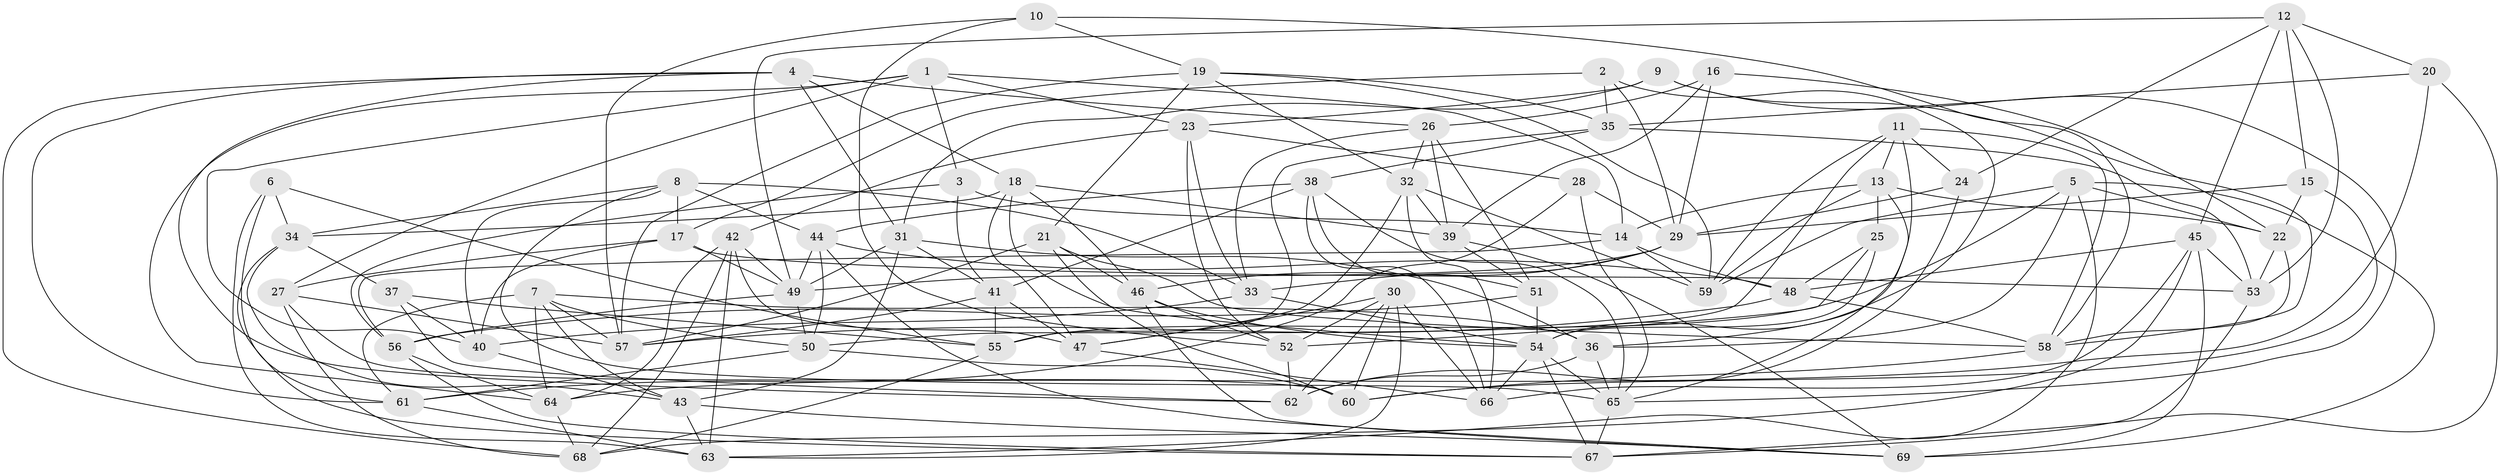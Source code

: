 // original degree distribution, {4: 1.0}
// Generated by graph-tools (version 1.1) at 2025/50/03/09/25 03:50:52]
// undirected, 69 vertices, 199 edges
graph export_dot {
graph [start="1"]
  node [color=gray90,style=filled];
  1;
  2;
  3;
  4;
  5;
  6;
  7;
  8;
  9;
  10;
  11;
  12;
  13;
  14;
  15;
  16;
  17;
  18;
  19;
  20;
  21;
  22;
  23;
  24;
  25;
  26;
  27;
  28;
  29;
  30;
  31;
  32;
  33;
  34;
  35;
  36;
  37;
  38;
  39;
  40;
  41;
  42;
  43;
  44;
  45;
  46;
  47;
  48;
  49;
  50;
  51;
  52;
  53;
  54;
  55;
  56;
  57;
  58;
  59;
  60;
  61;
  62;
  63;
  64;
  65;
  66;
  67;
  68;
  69;
  1 -- 3 [weight=1.0];
  1 -- 14 [weight=1.0];
  1 -- 23 [weight=1.0];
  1 -- 27 [weight=1.0];
  1 -- 40 [weight=1.0];
  1 -- 64 [weight=1.0];
  2 -- 17 [weight=1.0];
  2 -- 29 [weight=1.0];
  2 -- 35 [weight=1.0];
  2 -- 54 [weight=1.0];
  3 -- 14 [weight=1.0];
  3 -- 41 [weight=1.0];
  3 -- 56 [weight=1.0];
  4 -- 18 [weight=1.0];
  4 -- 26 [weight=1.0];
  4 -- 31 [weight=1.0];
  4 -- 61 [weight=1.0];
  4 -- 62 [weight=1.0];
  4 -- 68 [weight=1.0];
  5 -- 22 [weight=1.0];
  5 -- 36 [weight=1.0];
  5 -- 55 [weight=1.0];
  5 -- 59 [weight=1.0];
  5 -- 63 [weight=1.0];
  5 -- 69 [weight=1.0];
  6 -- 34 [weight=1.0];
  6 -- 55 [weight=1.0];
  6 -- 61 [weight=1.0];
  6 -- 63 [weight=1.0];
  7 -- 36 [weight=1.0];
  7 -- 43 [weight=1.0];
  7 -- 50 [weight=1.0];
  7 -- 57 [weight=1.0];
  7 -- 61 [weight=1.0];
  7 -- 64 [weight=1.0];
  8 -- 17 [weight=1.0];
  8 -- 33 [weight=1.0];
  8 -- 34 [weight=1.0];
  8 -- 40 [weight=1.0];
  8 -- 44 [weight=1.0];
  8 -- 65 [weight=1.0];
  9 -- 23 [weight=1.0];
  9 -- 31 [weight=1.0];
  9 -- 58 [weight=1.0];
  9 -- 65 [weight=1.0];
  10 -- 19 [weight=1.0];
  10 -- 52 [weight=1.0];
  10 -- 57 [weight=1.0];
  10 -- 58 [weight=1.0];
  11 -- 13 [weight=1.0];
  11 -- 24 [weight=1.0];
  11 -- 36 [weight=1.0];
  11 -- 50 [weight=1.0];
  11 -- 58 [weight=1.0];
  11 -- 59 [weight=1.0];
  12 -- 15 [weight=1.0];
  12 -- 20 [weight=1.0];
  12 -- 24 [weight=1.0];
  12 -- 45 [weight=1.0];
  12 -- 49 [weight=1.0];
  12 -- 53 [weight=1.0];
  13 -- 14 [weight=1.0];
  13 -- 22 [weight=1.0];
  13 -- 25 [weight=1.0];
  13 -- 59 [weight=1.0];
  13 -- 65 [weight=1.0];
  14 -- 48 [weight=1.0];
  14 -- 56 [weight=1.0];
  14 -- 59 [weight=1.0];
  15 -- 22 [weight=1.0];
  15 -- 29 [weight=1.0];
  15 -- 60 [weight=1.0];
  16 -- 22 [weight=1.0];
  16 -- 26 [weight=1.0];
  16 -- 29 [weight=1.0];
  16 -- 39 [weight=1.0];
  17 -- 27 [weight=1.0];
  17 -- 40 [weight=1.0];
  17 -- 49 [weight=1.0];
  17 -- 53 [weight=1.0];
  18 -- 34 [weight=1.0];
  18 -- 39 [weight=1.0];
  18 -- 46 [weight=1.0];
  18 -- 47 [weight=1.0];
  18 -- 54 [weight=1.0];
  19 -- 21 [weight=1.0];
  19 -- 32 [weight=1.0];
  19 -- 35 [weight=1.0];
  19 -- 57 [weight=1.0];
  19 -- 59 [weight=1.0];
  20 -- 35 [weight=1.0];
  20 -- 64 [weight=1.0];
  20 -- 67 [weight=1.0];
  21 -- 46 [weight=1.0];
  21 -- 57 [weight=1.0];
  21 -- 58 [weight=2.0];
  21 -- 60 [weight=1.0];
  22 -- 53 [weight=1.0];
  22 -- 58 [weight=1.0];
  23 -- 28 [weight=1.0];
  23 -- 33 [weight=1.0];
  23 -- 42 [weight=1.0];
  23 -- 52 [weight=1.0];
  24 -- 29 [weight=1.0];
  24 -- 62 [weight=1.0];
  25 -- 48 [weight=1.0];
  25 -- 52 [weight=1.0];
  25 -- 54 [weight=1.0];
  26 -- 32 [weight=1.0];
  26 -- 33 [weight=1.0];
  26 -- 39 [weight=1.0];
  26 -- 51 [weight=1.0];
  27 -- 57 [weight=2.0];
  27 -- 60 [weight=1.0];
  27 -- 68 [weight=1.0];
  28 -- 29 [weight=1.0];
  28 -- 61 [weight=1.0];
  28 -- 65 [weight=1.0];
  29 -- 33 [weight=1.0];
  29 -- 46 [weight=1.0];
  29 -- 49 [weight=1.0];
  30 -- 47 [weight=1.0];
  30 -- 52 [weight=1.0];
  30 -- 60 [weight=1.0];
  30 -- 62 [weight=1.0];
  30 -- 63 [weight=1.0];
  30 -- 66 [weight=1.0];
  31 -- 36 [weight=1.0];
  31 -- 41 [weight=1.0];
  31 -- 43 [weight=1.0];
  31 -- 49 [weight=1.0];
  32 -- 39 [weight=1.0];
  32 -- 47 [weight=1.0];
  32 -- 59 [weight=1.0];
  32 -- 66 [weight=1.0];
  33 -- 40 [weight=1.0];
  33 -- 54 [weight=1.0];
  34 -- 37 [weight=1.0];
  34 -- 43 [weight=1.0];
  34 -- 67 [weight=1.0];
  35 -- 38 [weight=1.0];
  35 -- 53 [weight=1.0];
  35 -- 55 [weight=1.0];
  36 -- 62 [weight=1.0];
  36 -- 65 [weight=1.0];
  37 -- 40 [weight=1.0];
  37 -- 55 [weight=1.0];
  37 -- 62 [weight=1.0];
  38 -- 41 [weight=1.0];
  38 -- 44 [weight=1.0];
  38 -- 51 [weight=1.0];
  38 -- 65 [weight=1.0];
  38 -- 66 [weight=1.0];
  39 -- 51 [weight=1.0];
  39 -- 69 [weight=1.0];
  40 -- 43 [weight=1.0];
  41 -- 47 [weight=1.0];
  41 -- 55 [weight=1.0];
  41 -- 57 [weight=1.0];
  42 -- 47 [weight=1.0];
  42 -- 49 [weight=1.0];
  42 -- 63 [weight=1.0];
  42 -- 64 [weight=1.0];
  42 -- 68 [weight=1.0];
  43 -- 63 [weight=1.0];
  43 -- 69 [weight=1.0];
  44 -- 48 [weight=1.0];
  44 -- 49 [weight=1.0];
  44 -- 50 [weight=1.0];
  44 -- 69 [weight=1.0];
  45 -- 48 [weight=1.0];
  45 -- 53 [weight=1.0];
  45 -- 66 [weight=1.0];
  45 -- 68 [weight=1.0];
  45 -- 69 [weight=1.0];
  46 -- 52 [weight=1.0];
  46 -- 54 [weight=1.0];
  46 -- 69 [weight=1.0];
  47 -- 66 [weight=1.0];
  48 -- 57 [weight=1.0];
  48 -- 58 [weight=1.0];
  49 -- 50 [weight=1.0];
  49 -- 56 [weight=1.0];
  50 -- 60 [weight=1.0];
  50 -- 61 [weight=1.0];
  51 -- 54 [weight=2.0];
  51 -- 56 [weight=1.0];
  52 -- 62 [weight=1.0];
  53 -- 67 [weight=1.0];
  54 -- 65 [weight=1.0];
  54 -- 66 [weight=1.0];
  54 -- 67 [weight=1.0];
  55 -- 68 [weight=1.0];
  56 -- 64 [weight=1.0];
  56 -- 67 [weight=1.0];
  58 -- 60 [weight=1.0];
  61 -- 63 [weight=1.0];
  64 -- 68 [weight=1.0];
  65 -- 67 [weight=1.0];
}
